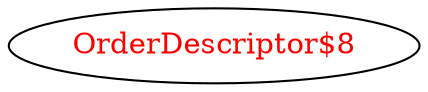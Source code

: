 digraph dependencyGraph {
 concentrate=true;
 ranksep="2.0";
 rankdir="LR"; 
 splines="ortho";
"OrderDescriptor$8" [fontcolor="red"];
}